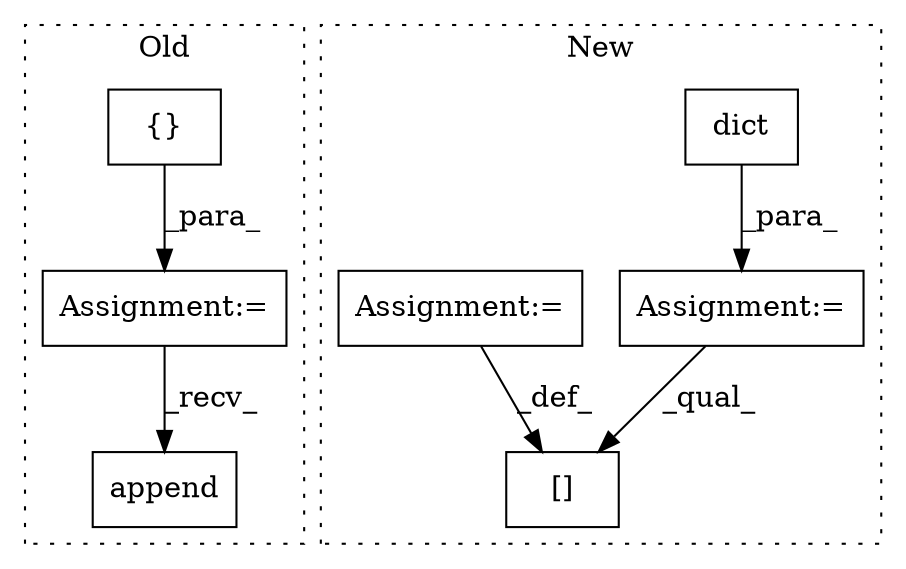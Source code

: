 digraph G {
subgraph cluster0 {
1 [label="append" a="32" s="11656,11666" l="7,1" shape="box"];
4 [label="Assignment:=" a="7" s="11338" l="1" shape="box"];
5 [label="{}" a="4" s="11364" l="2" shape="box"];
label = "Old";
style="dotted";
}
subgraph cluster1 {
2 [label="dict" a="32" s="10248" l="6" shape="box"];
3 [label="Assignment:=" a="7" s="10247" l="1" shape="box"];
6 [label="[]" a="2" s="10560,10571" l="5,1" shape="box"];
7 [label="Assignment:=" a="7" s="10572" l="1" shape="box"];
label = "New";
style="dotted";
}
2 -> 3 [label="_para_"];
3 -> 6 [label="_qual_"];
4 -> 1 [label="_recv_"];
5 -> 4 [label="_para_"];
7 -> 6 [label="_def_"];
}
